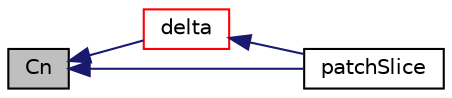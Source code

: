 digraph "Cn"
{
  bgcolor="transparent";
  edge [fontname="Helvetica",fontsize="10",labelfontname="Helvetica",labelfontsize="10"];
  node [fontname="Helvetica",fontsize="10",shape=record];
  rankdir="LR";
  Node1 [label="Cn",height=0.2,width=0.4,color="black", fillcolor="grey75", style="filled", fontcolor="black"];
  Node1 -> Node2 [dir="back",color="midnightblue",fontsize="10",style="solid",fontname="Helvetica"];
  Node2 [label="delta",height=0.2,width=0.4,color="red",URL="$a00887.html#a7a789bc5f9f58b359455dee1b4f85950",tooltip="Return cell-centre to face-centre vector. "];
  Node2 -> Node3 [dir="back",color="midnightblue",fontsize="10",style="solid",fontname="Helvetica"];
  Node3 [label="patchSlice",height=0.2,width=0.4,color="black",URL="$a00887.html#a2c6b06069457d4db3a4a509c4963411a",tooltip="Slice list to patch. "];
  Node1 -> Node3 [dir="back",color="midnightblue",fontsize="10",style="solid",fontname="Helvetica"];
}
